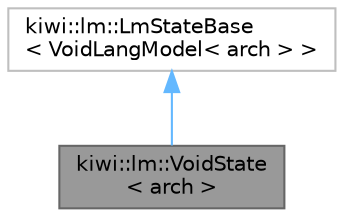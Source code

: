 digraph "kiwi::lm::VoidState&lt; arch &gt;"
{
 // LATEX_PDF_SIZE
  bgcolor="transparent";
  edge [fontname=Helvetica,fontsize=10,labelfontname=Helvetica,labelfontsize=10];
  node [fontname=Helvetica,fontsize=10,shape=box,height=0.2,width=0.4];
  Node1 [id="Node000001",label="kiwi::lm::VoidState\l\< arch \>",height=0.2,width=0.4,color="gray40", fillcolor="grey60", style="filled", fontcolor="black",tooltip=" "];
  Node2 -> Node1 [id="edge1_Node000001_Node000002",dir="back",color="steelblue1",style="solid",tooltip=" "];
  Node2 [id="Node000002",label="kiwi::lm::LmStateBase\l\< VoidLangModel\< arch \> \>",height=0.2,width=0.4,color="grey75", fillcolor="white", style="filled",URL="$structkiwi_1_1lm_1_1LmStateBase.html",tooltip=" "];
}

